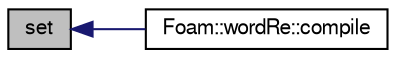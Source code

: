 digraph "set"
{
  bgcolor="transparent";
  edge [fontname="FreeSans",fontsize="10",labelfontname="FreeSans",labelfontsize="10"];
  node [fontname="FreeSans",fontsize="10",shape=record];
  rankdir="LR";
  Node78 [label="set",height=0.2,width=0.4,color="black", fillcolor="grey75", style="filled", fontcolor="black"];
  Node78 -> Node79 [dir="back",color="midnightblue",fontsize="10",style="solid",fontname="FreeSans"];
  Node79 [label="Foam::wordRe::compile",height=0.2,width=0.4,color="black",URL="$a28262.html#a11b21f77f07ca14719c9b66eb04649d7",tooltip="Possibly compile the regular expression, with greater control. "];
}
